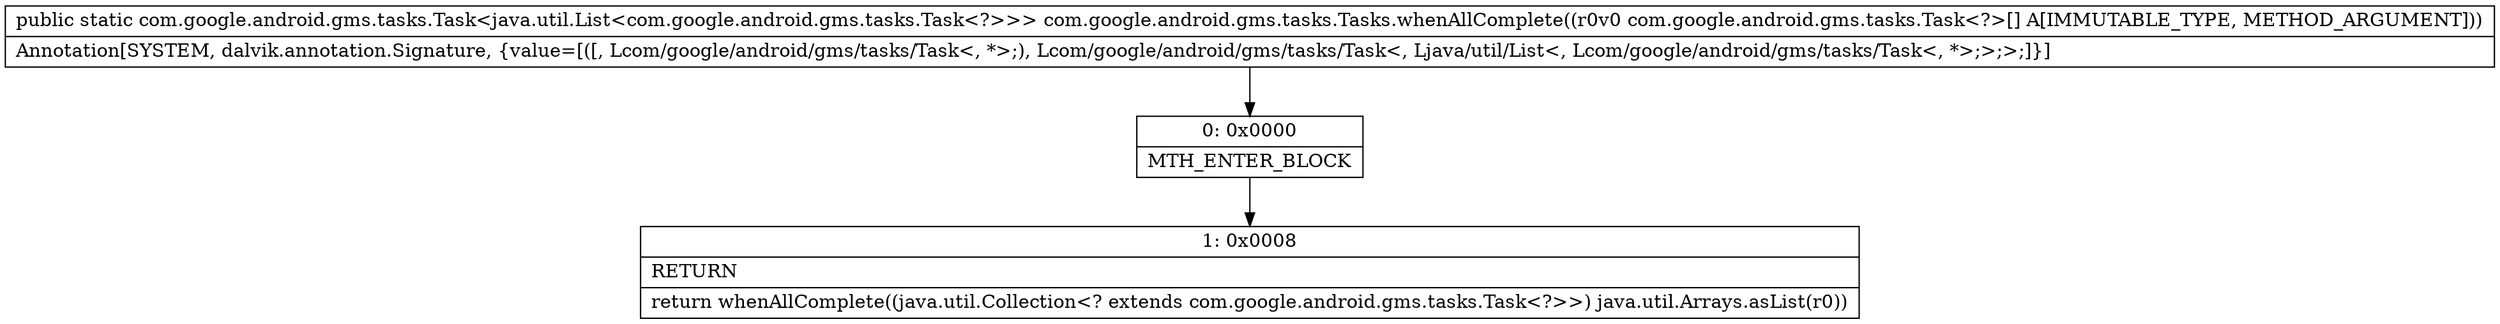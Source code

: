 digraph "CFG forcom.google.android.gms.tasks.Tasks.whenAllComplete([Lcom\/google\/android\/gms\/tasks\/Task;)Lcom\/google\/android\/gms\/tasks\/Task;" {
Node_0 [shape=record,label="{0\:\ 0x0000|MTH_ENTER_BLOCK\l}"];
Node_1 [shape=record,label="{1\:\ 0x0008|RETURN\l|return whenAllComplete((java.util.Collection\<? extends com.google.android.gms.tasks.Task\<?\>\>) java.util.Arrays.asList(r0))\l}"];
MethodNode[shape=record,label="{public static com.google.android.gms.tasks.Task\<java.util.List\<com.google.android.gms.tasks.Task\<?\>\>\> com.google.android.gms.tasks.Tasks.whenAllComplete((r0v0 com.google.android.gms.tasks.Task\<?\>[] A[IMMUTABLE_TYPE, METHOD_ARGUMENT]))  | Annotation[SYSTEM, dalvik.annotation.Signature, \{value=[([, Lcom\/google\/android\/gms\/tasks\/Task\<, *\>;), Lcom\/google\/android\/gms\/tasks\/Task\<, Ljava\/util\/List\<, Lcom\/google\/android\/gms\/tasks\/Task\<, *\>;\>;\>;]\}]\l}"];
MethodNode -> Node_0;
Node_0 -> Node_1;
}

